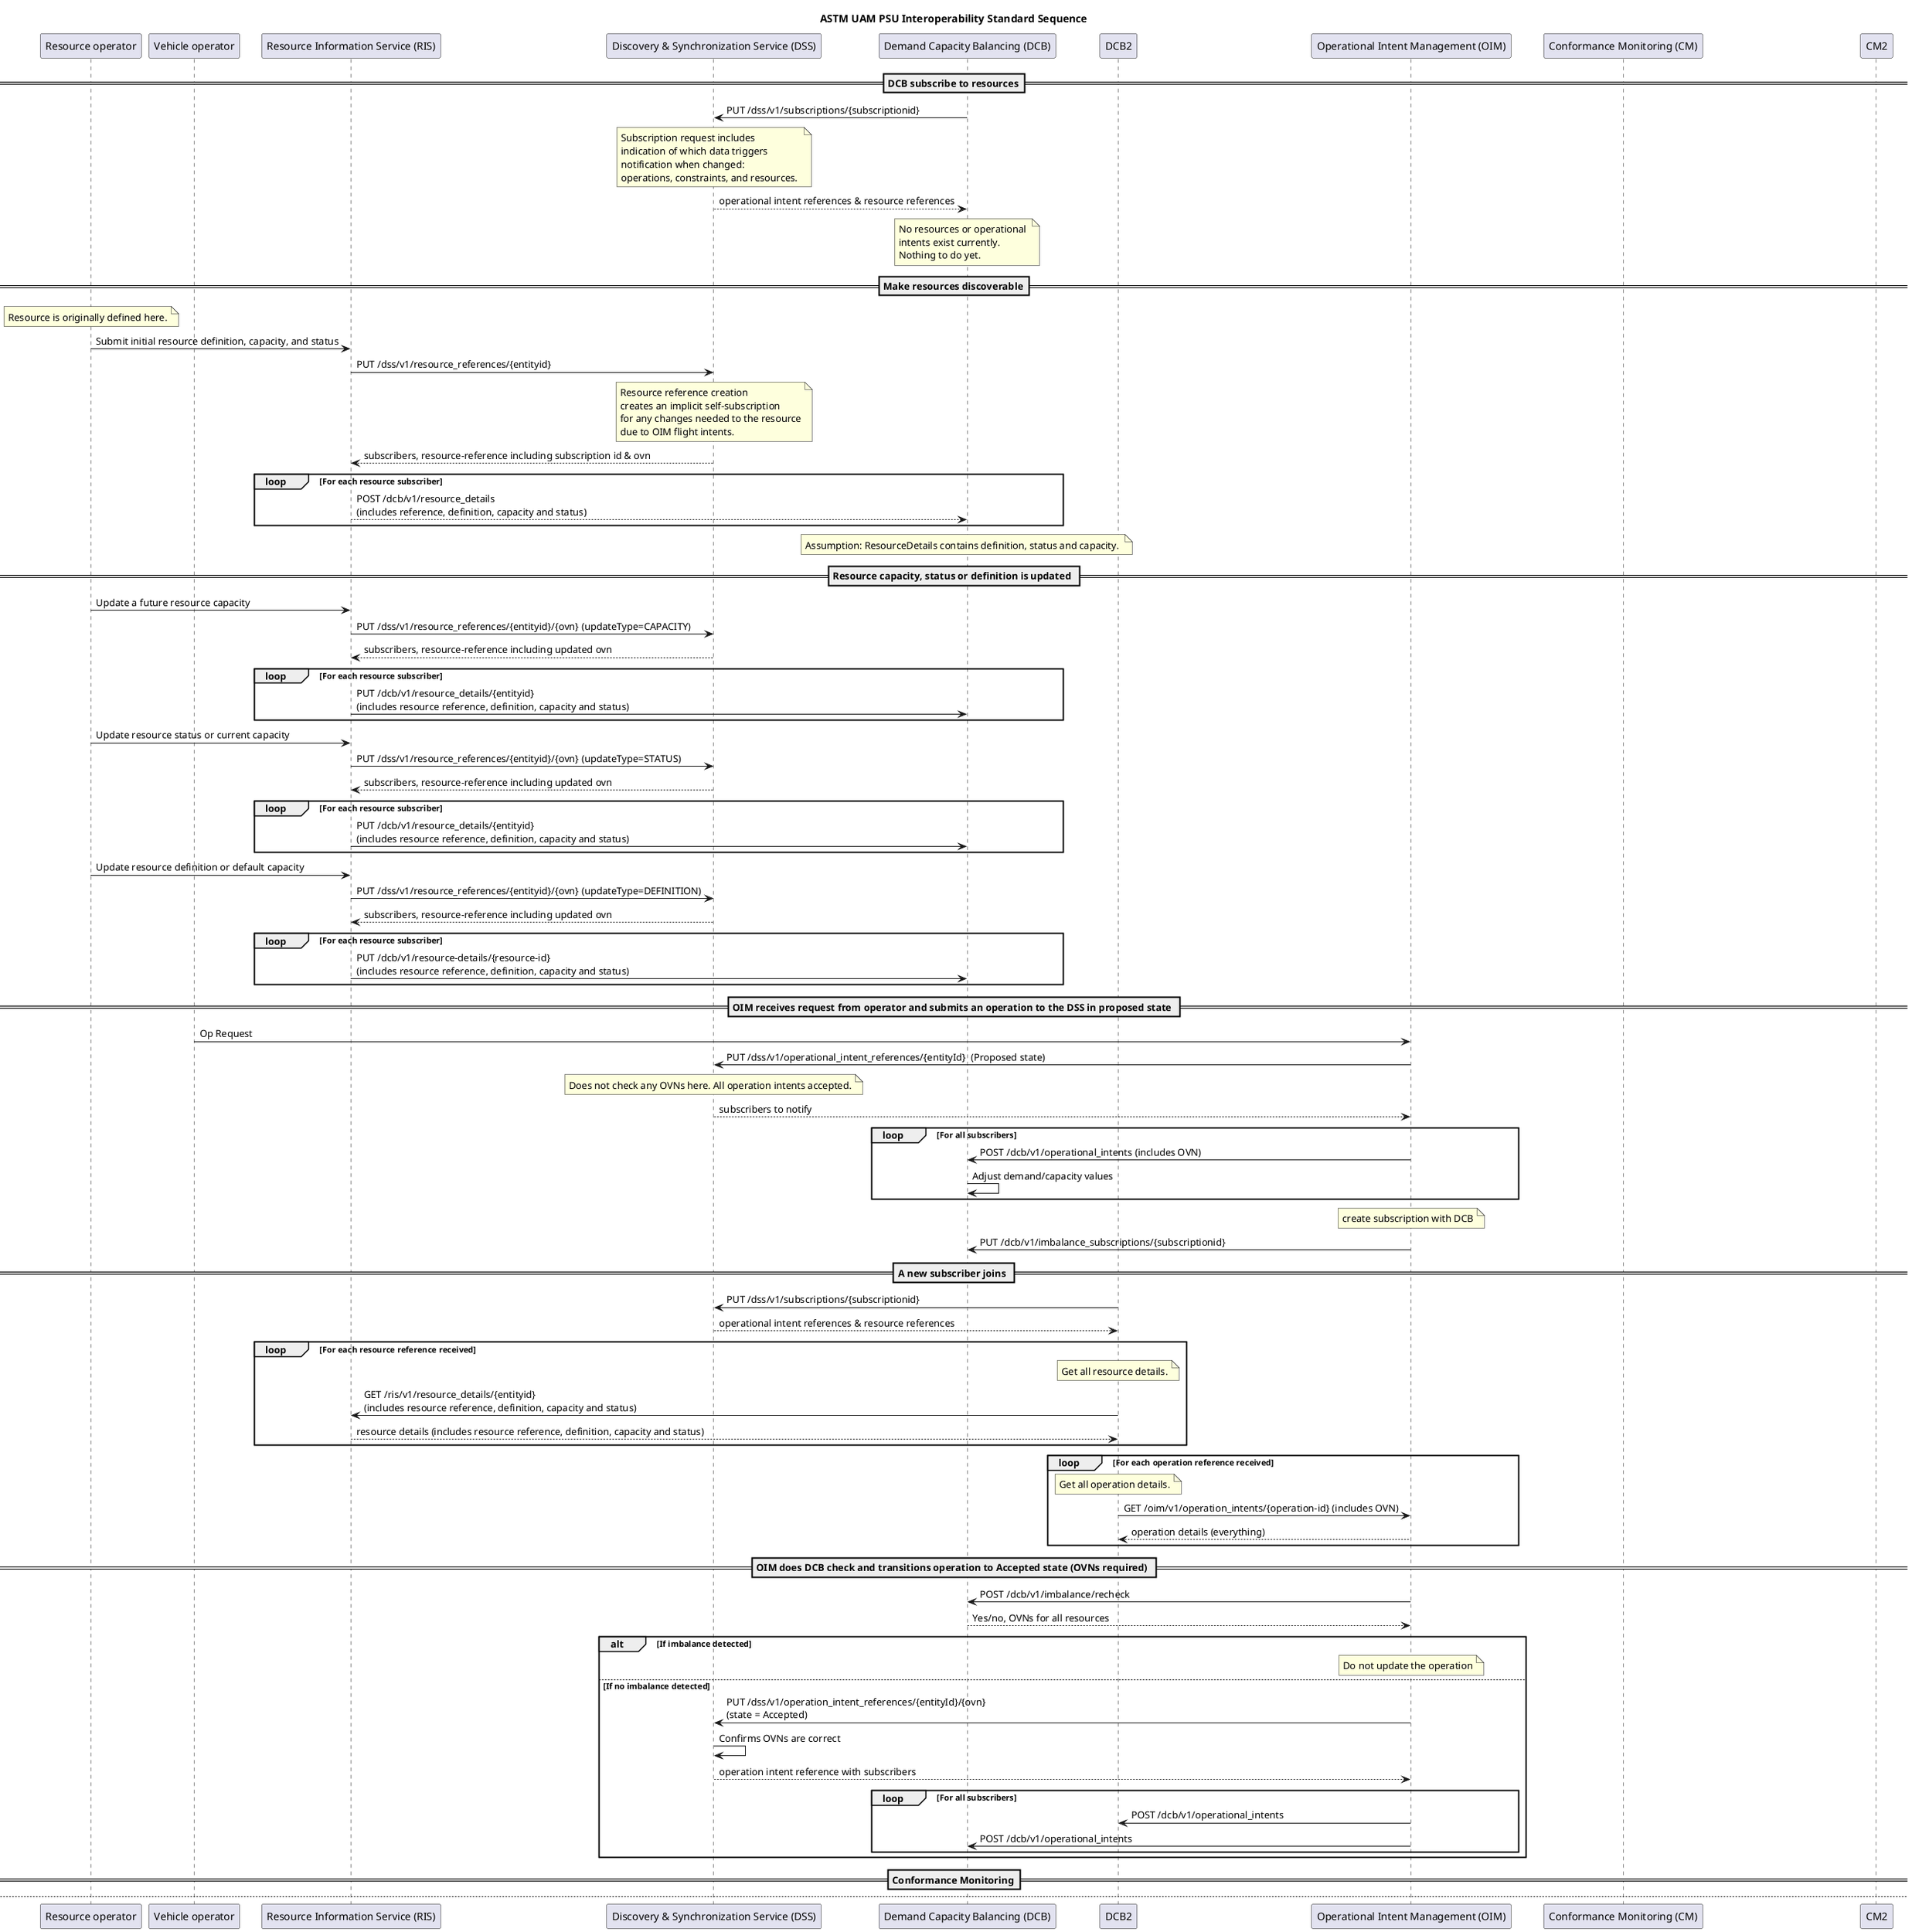 @startuml

title ASTM UAM PSU Interoperability Standard Sequence

participant "Resource operator" as RO
participant "Vehicle operator" as op
participant "Resource Information Service (RIS)" as RIS
participant "Discovery & Synchronization Service (DSS)" as DSS
participant "Demand Capacity Balancing (DCB)" as DCB
participant "DCB2" as DCB2
participant "Operational Intent Management (OIM)" as OIM
participant "Conformance Monitoring (CM)" as CM
participant "CM2" as CM2

==DCB subscribe to resources==
DCB -> DSS: PUT /dss/v1/subscriptions/{subscriptionid}
note over DSS
    Subscription request includes
    indication of which data triggers
    notification when changed: 
    operations, constraints, and resources. 
end note
DCB <-- DSS: operational intent references & resource references

note over DCB
No resources or operational 
intents exist currently. 
Nothing to do yet. 
end note

==Make resources discoverable==
note over RO
Resource is originally defined here.
end note 
RO -> RIS: Submit initial resource definition, capacity, and status
RIS -> DSS: PUT /dss/v1/resource_references/{entityid}
note over DSS
Resource reference creation
creates an implicit self-subscription
for any changes needed to the resource
due to OIM flight intents.
end note
DSS --> RIS: subscribers, resource-reference including subscription id & ovn
loop For each resource subscriber
    DCB <-- RIS: POST /dcb/v1/resource_details\n(includes reference, definition, capacity and status)
end
note over DCB
Assumption: ResourceDetails contains definition, status and capacity. 
end note

== Resource capacity, status or definition is updated ==
RO -> RIS: Update a future resource capacity
RIS -> DSS: PUT /dss/v1/resource_references/{entityid}/{ovn} (updateType=CAPACITY)
RIS <-- DSS: subscribers, resource-reference including updated ovn
loop For each resource subscriber
    RIS -> DCB: PUT /dcb/v1/resource_details/{entityid}\n(includes resource reference, definition, capacity and status)
end

RO -> RIS: Update resource status or current capacity
RIS -> DSS: PUT /dss/v1/resource_references/{entityid}/{ovn} (updateType=STATUS)
RIS <-- DSS: subscribers, resource-reference including updated ovn
loop For each resource subscriber
    RIS -> DCB: PUT /dcb/v1/resource_details/{entityid}\n(includes resource reference, definition, capacity and status)
end

RO -> RIS: Update resource definition or default capacity
RIS -> DSS: PUT /dss/v1/resource_references/{entityid}/{ovn} (updateType=DEFINITION)
RIS <-- DSS: subscribers, resource-reference including updated ovn
loop For each resource subscriber
    RIS -> DCB: PUT /dcb/v1/resource-details/{resource-id}\n(includes resource reference, definition, capacity and status)
end

== OIM receives request from operator and submits an operation to the DSS in proposed state == 
op -> OIM: Op Request
OIM -> DSS: PUT /dss/v1/operational_intent_references/{entityId}  (Proposed state)
note over DSS
Does not check any OVNs here. All operation intents accepted.
end note
OIM <-- DSS: subscribers to notify
loop For all subscribers
    OIM -> DCB: POST /dcb/v1/operational_intents (includes OVN)
    DCB -> DCB: Adjust demand/capacity values
end
note over OIM: create subscription with DCB
OIM -> DCB: PUT /dcb/v1/imbalance_subscriptions/{subscriptionid}

== A new subscriber joins == 
DCB2 -> DSS: PUT /dss/v1/subscriptions/{subscriptionid}
DCB2 <-- DSS: operational intent references & resource references
loop For each resource reference received
    note over DCB2
    Get all resource details.
    end note
    DCB2 -> RIS: GET /ris/v1/resource_details/{entityid}\n(includes resource reference, definition, capacity and status)
    DCB2 <-- RIS: resource details (includes resource reference, definition, capacity and status)
end
loop For each operation reference received
    note over DCB2
    Get all operation details.
    end note
    DCB2 -> OIM: GET /oim/v1/operation_intents/{operation-id} (includes OVN)
    DCB2 <-- OIM: operation details (everything)
end

== OIM does DCB check and transitions operation to Accepted state (OVNs required) ==
OIM -> DCB: POST /dcb/v1/imbalance/recheck
OIM <-- DCB: Yes/no, OVNs for all resources

alt If imbalance detected
    note over OIM: Do not update the operation
else If no imbalance detected
    OIM -> DSS: PUT /dss/v1/operation_intent_references/{entityId}/{ovn}\n(state = Accepted)
    DSS -> DSS: Confirms OVNs are correct
    OIM <-- DSS: operation intent reference with subscribers
    loop For all subscribers
        OIM -> DCB2: POST /dcb/v1/operational_intents
        OIM -> DCB: POST /dcb/v1/operational_intents
    end
end
==Conformance Monitoring==
newpage
==Conformance Monitoring==
CM -> DSS: PUT /dss/v1/subscriptions/
CM <-- DSS: resource references
CM -> RIS: GET /ris/v1/resource-details/{resource-id} (includes OVN)
CM <-- RIS: resource details (everything)
OIM -> CM: POST /cm/v1/operational_intents

op -> OIM: Operation ready to activate
note over OIM: OIM does a DCB check
OIM -> DCB: POST /dcb/v1/imbalance/recheck
OIM <-- DCB: Yes/no, OVNs for all resources

alt If imbalance detected
    note over OIM: Do not update the operation
    OIM -> op: Op cannot activate
else If no imbalance detected
    OIM -> DSS: PUT /dss/v1/operation_intent_references/{entityId}/{ovn}\n(state = Activated)
    DSS -> DSS: Confirms OVNs are correct
    OIM <-- DSS: operation intent reference with subscribers
    loop For all subscribers
        OIM -> DCB2: POST /dcb/v1/operational_intents
        OIM -> DCB: POST /dcb/v1/operational_intents
    end
    OIM -> op: Op can activate
end 

op -> CM: Info for CM
CM -> CM: Conformance monitoring
alt If operation in conformance
    note over CM: Do nothing
else If operation not in conformance
    CM -> OIM: PUT /oim/v1/conformance_alert/{entityId}/\n(Nonconforming)
    OIM -> DSS: PUT /dss/v1/operation_intent_references/{entityId}/{ovn}\n(state = Nonconforming)
    OIM <-- DSS: operation intent reference with subscribers
    loop For all subscribers
        OIM -> DCB2: POST /dcb/v1/operational_intents
        OIM -> DCB: POST /dcb/v1/operational_intents
    end
    OIM -> op: Op nonconformant
    alt If operator can return to conformance
        op -> CM: Tracking info for CM conformant
        CM -> CM: Conformance monitoring
        CM -> OIM: PUT /oim/v1/conformance_alert/{entityId}/\n(Reconforming)
        OIM -> DSS: PUT /dss/v1/operation_intent_references/{entityId}/{ovn}\n(state = Activated)
        OIM <-- DSS: operation intent reference with subscribers
        loop For all subscribers
            OIM -> DCB2: POST /dcb/v1/operational_intents
            OIM -> DCB: POST /dcb/v1/operational_intents
        end
        OIM -> op: Op activated
    else If operator can replan intent
        op -> op: Replan intent
        op -> OIM: Updated op request
        note over OIM: OIM does a DCB check
        OIM -> DCB: POST /dcb/v1/imbalance/intent
        OIM <-- DCB: Yes/no, OVNs for all resources, available time ranges

        alt If imbalance detected
            note over OIM: Do not update the operation
            OIM -> op: Op cannot activate
        else If no imbalance detected
            OIM -> DSS: PUT /dss/v1/operation_intent_references/{entityId}/{ovn}\n(state = Activated)
            DSS -> DSS: Confirms OVNs are correct
            OIM <-- DSS: operation intent reference with subscribers
            loop For all subscribers
                OIM -> DCB2: POST /dcb/v1/operational_intents
                OIM -> DCB: POST /dcb/v1/operational_intents
            end
            OIM -> op: Op activated
        end 
    else If op cannot become conformant in time limit
        OIM -> DSS: PUT /dss/v1/operation_intent_references/{entityId}/{ovn}\n(state = Contingent)
        OIM <-- DSS: operation intent reference with subscribers
        loop For all subscribers
            OIM -> DCB2: POST /dcb/v1/operational_intents
            OIM -> DCB: POST /dcb/v1/operational_intents
        end
        OIM -> op: Op Contingent
    end
end

==Conformance monitoring when resource capacity changes==
RO -> RIS: Update a future resource capacity
RIS -> DSS: PUT /dss/v1/resource_references/{entityid}/{ovn} (updateType=CAPACITY)
RIS <-- DSS: subscribers, resource-reference including updated ovn
loop For each resource subscriber
    RIS -> DCB: PUT /dcb/v1/resource_details/{entityid}\n(includes resource reference, definition, capacity and status)
    DCB -> DCB: Adjust demand/capacity values
    alt If imbalance detected
        DCB -> OIM: POST /oim/v1/imbalance
        OIM -> DSS: PUT /dss/v1/operation_intent_references/{entityId}/{ovn}\n(state = DCB-Noncompliant)
        OIM <-- DSS: operation intent reference with subscribers
        loop For all subscribers
            OIM -> DCB2: POST /dcb/v1/operational_intents
            OIM -> DCB: POST /dcb/v1/operational_intents
        end
    else If no imbalance detected
        note over DCB: do nothing
    end
    RIS -> DCB2: PUT /dcb/v1/resource_details/{entityid}\n(includes resource reference, definition, capacity and status)
    RIS -> CM: PUT /cm/v1/resource_details/{entityid}\n(includes resource reference, definition, capacity and status)
end

==Position Sharing==
loop 
    CM2 -> CM: GET /cm/v1/operational_intents/{entityid}/telemetry
    CM2 <-- CM: Tracking info for CM
end
@enduml